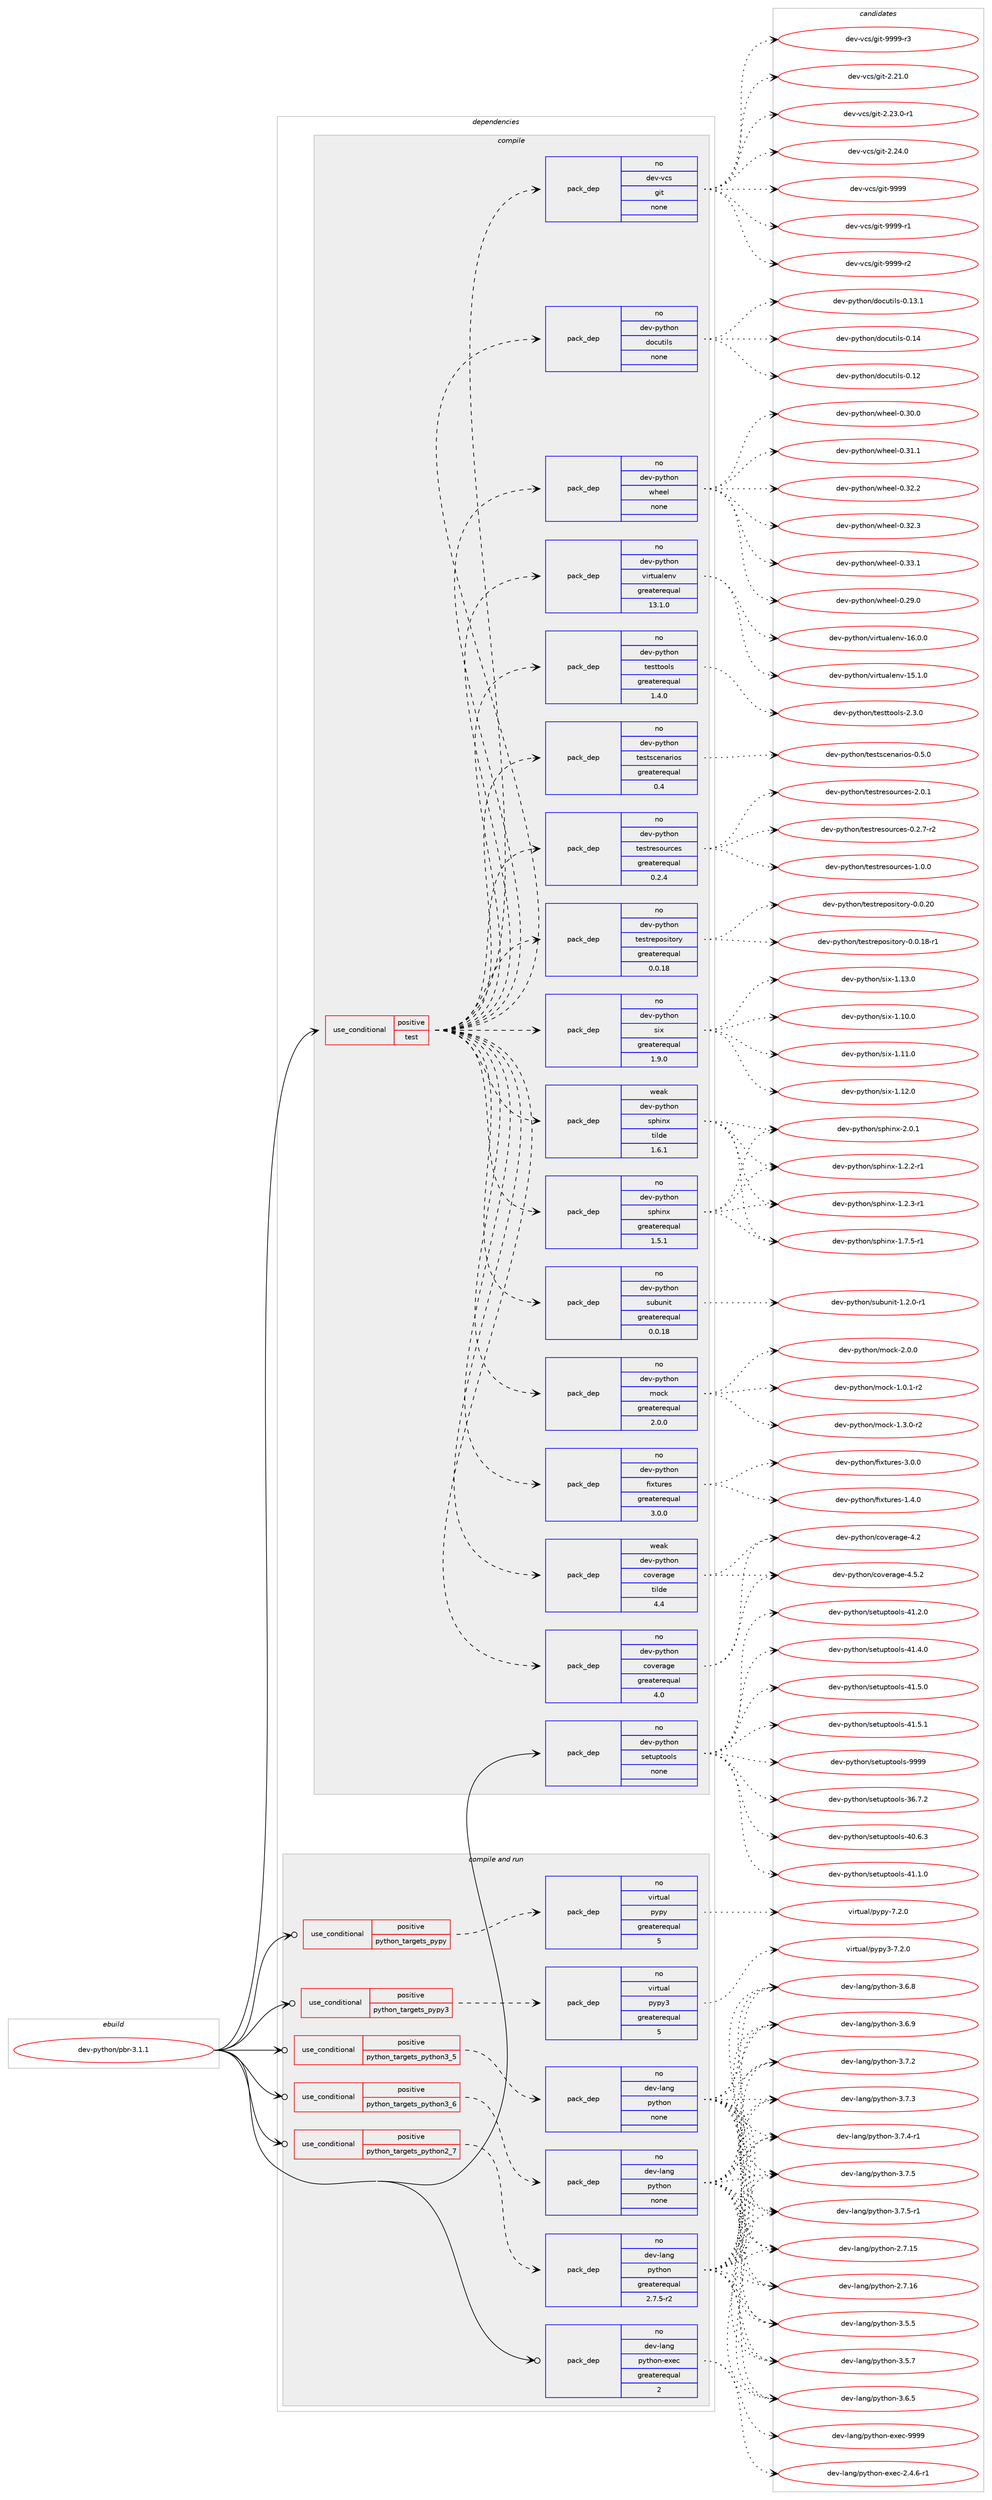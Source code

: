 digraph prolog {

# *************
# Graph options
# *************

newrank=true;
concentrate=true;
compound=true;
graph [rankdir=LR,fontname=Helvetica,fontsize=10,ranksep=1.5];#, ranksep=2.5, nodesep=0.2];
edge  [arrowhead=vee];
node  [fontname=Helvetica,fontsize=10];

# **********
# The ebuild
# **********

subgraph cluster_leftcol {
color=gray;
rank=same;
label=<<i>ebuild</i>>;
id [label="dev-python/pbr-3.1.1", color=red, width=4, href="../dev-python/pbr-3.1.1.svg"];
}

# ****************
# The dependencies
# ****************

subgraph cluster_midcol {
color=gray;
label=<<i>dependencies</i>>;
subgraph cluster_compile {
fillcolor="#eeeeee";
style=filled;
label=<<i>compile</i>>;
subgraph cond144262 {
dependency621219 [label=<<TABLE BORDER="0" CELLBORDER="1" CELLSPACING="0" CELLPADDING="4"><TR><TD ROWSPAN="3" CELLPADDING="10">use_conditional</TD></TR><TR><TD>positive</TD></TR><TR><TD>test</TD></TR></TABLE>>, shape=none, color=red];
subgraph pack465117 {
dependency621220 [label=<<TABLE BORDER="0" CELLBORDER="1" CELLSPACING="0" CELLPADDING="4" WIDTH="220"><TR><TD ROWSPAN="6" CELLPADDING="30">pack_dep</TD></TR><TR><TD WIDTH="110">no</TD></TR><TR><TD>dev-python</TD></TR><TR><TD>coverage</TD></TR><TR><TD>greaterequal</TD></TR><TR><TD>4.0</TD></TR></TABLE>>, shape=none, color=blue];
}
dependency621219:e -> dependency621220:w [weight=20,style="dashed",arrowhead="vee"];
subgraph pack465118 {
dependency621221 [label=<<TABLE BORDER="0" CELLBORDER="1" CELLSPACING="0" CELLPADDING="4" WIDTH="220"><TR><TD ROWSPAN="6" CELLPADDING="30">pack_dep</TD></TR><TR><TD WIDTH="110">weak</TD></TR><TR><TD>dev-python</TD></TR><TR><TD>coverage</TD></TR><TR><TD>tilde</TD></TR><TR><TD>4.4</TD></TR></TABLE>>, shape=none, color=blue];
}
dependency621219:e -> dependency621221:w [weight=20,style="dashed",arrowhead="vee"];
subgraph pack465119 {
dependency621222 [label=<<TABLE BORDER="0" CELLBORDER="1" CELLSPACING="0" CELLPADDING="4" WIDTH="220"><TR><TD ROWSPAN="6" CELLPADDING="30">pack_dep</TD></TR><TR><TD WIDTH="110">no</TD></TR><TR><TD>dev-python</TD></TR><TR><TD>fixtures</TD></TR><TR><TD>greaterequal</TD></TR><TR><TD>3.0.0</TD></TR></TABLE>>, shape=none, color=blue];
}
dependency621219:e -> dependency621222:w [weight=20,style="dashed",arrowhead="vee"];
subgraph pack465120 {
dependency621223 [label=<<TABLE BORDER="0" CELLBORDER="1" CELLSPACING="0" CELLPADDING="4" WIDTH="220"><TR><TD ROWSPAN="6" CELLPADDING="30">pack_dep</TD></TR><TR><TD WIDTH="110">no</TD></TR><TR><TD>dev-python</TD></TR><TR><TD>mock</TD></TR><TR><TD>greaterequal</TD></TR><TR><TD>2.0.0</TD></TR></TABLE>>, shape=none, color=blue];
}
dependency621219:e -> dependency621223:w [weight=20,style="dashed",arrowhead="vee"];
subgraph pack465121 {
dependency621224 [label=<<TABLE BORDER="0" CELLBORDER="1" CELLSPACING="0" CELLPADDING="4" WIDTH="220"><TR><TD ROWSPAN="6" CELLPADDING="30">pack_dep</TD></TR><TR><TD WIDTH="110">no</TD></TR><TR><TD>dev-python</TD></TR><TR><TD>subunit</TD></TR><TR><TD>greaterequal</TD></TR><TR><TD>0.0.18</TD></TR></TABLE>>, shape=none, color=blue];
}
dependency621219:e -> dependency621224:w [weight=20,style="dashed",arrowhead="vee"];
subgraph pack465122 {
dependency621225 [label=<<TABLE BORDER="0" CELLBORDER="1" CELLSPACING="0" CELLPADDING="4" WIDTH="220"><TR><TD ROWSPAN="6" CELLPADDING="30">pack_dep</TD></TR><TR><TD WIDTH="110">no</TD></TR><TR><TD>dev-python</TD></TR><TR><TD>sphinx</TD></TR><TR><TD>greaterequal</TD></TR><TR><TD>1.5.1</TD></TR></TABLE>>, shape=none, color=blue];
}
dependency621219:e -> dependency621225:w [weight=20,style="dashed",arrowhead="vee"];
subgraph pack465123 {
dependency621226 [label=<<TABLE BORDER="0" CELLBORDER="1" CELLSPACING="0" CELLPADDING="4" WIDTH="220"><TR><TD ROWSPAN="6" CELLPADDING="30">pack_dep</TD></TR><TR><TD WIDTH="110">weak</TD></TR><TR><TD>dev-python</TD></TR><TR><TD>sphinx</TD></TR><TR><TD>tilde</TD></TR><TR><TD>1.6.1</TD></TR></TABLE>>, shape=none, color=blue];
}
dependency621219:e -> dependency621226:w [weight=20,style="dashed",arrowhead="vee"];
subgraph pack465124 {
dependency621227 [label=<<TABLE BORDER="0" CELLBORDER="1" CELLSPACING="0" CELLPADDING="4" WIDTH="220"><TR><TD ROWSPAN="6" CELLPADDING="30">pack_dep</TD></TR><TR><TD WIDTH="110">no</TD></TR><TR><TD>dev-python</TD></TR><TR><TD>six</TD></TR><TR><TD>greaterequal</TD></TR><TR><TD>1.9.0</TD></TR></TABLE>>, shape=none, color=blue];
}
dependency621219:e -> dependency621227:w [weight=20,style="dashed",arrowhead="vee"];
subgraph pack465125 {
dependency621228 [label=<<TABLE BORDER="0" CELLBORDER="1" CELLSPACING="0" CELLPADDING="4" WIDTH="220"><TR><TD ROWSPAN="6" CELLPADDING="30">pack_dep</TD></TR><TR><TD WIDTH="110">no</TD></TR><TR><TD>dev-python</TD></TR><TR><TD>testrepository</TD></TR><TR><TD>greaterequal</TD></TR><TR><TD>0.0.18</TD></TR></TABLE>>, shape=none, color=blue];
}
dependency621219:e -> dependency621228:w [weight=20,style="dashed",arrowhead="vee"];
subgraph pack465126 {
dependency621229 [label=<<TABLE BORDER="0" CELLBORDER="1" CELLSPACING="0" CELLPADDING="4" WIDTH="220"><TR><TD ROWSPAN="6" CELLPADDING="30">pack_dep</TD></TR><TR><TD WIDTH="110">no</TD></TR><TR><TD>dev-python</TD></TR><TR><TD>testresources</TD></TR><TR><TD>greaterequal</TD></TR><TR><TD>0.2.4</TD></TR></TABLE>>, shape=none, color=blue];
}
dependency621219:e -> dependency621229:w [weight=20,style="dashed",arrowhead="vee"];
subgraph pack465127 {
dependency621230 [label=<<TABLE BORDER="0" CELLBORDER="1" CELLSPACING="0" CELLPADDING="4" WIDTH="220"><TR><TD ROWSPAN="6" CELLPADDING="30">pack_dep</TD></TR><TR><TD WIDTH="110">no</TD></TR><TR><TD>dev-python</TD></TR><TR><TD>testscenarios</TD></TR><TR><TD>greaterequal</TD></TR><TR><TD>0.4</TD></TR></TABLE>>, shape=none, color=blue];
}
dependency621219:e -> dependency621230:w [weight=20,style="dashed",arrowhead="vee"];
subgraph pack465128 {
dependency621231 [label=<<TABLE BORDER="0" CELLBORDER="1" CELLSPACING="0" CELLPADDING="4" WIDTH="220"><TR><TD ROWSPAN="6" CELLPADDING="30">pack_dep</TD></TR><TR><TD WIDTH="110">no</TD></TR><TR><TD>dev-python</TD></TR><TR><TD>testtools</TD></TR><TR><TD>greaterequal</TD></TR><TR><TD>1.4.0</TD></TR></TABLE>>, shape=none, color=blue];
}
dependency621219:e -> dependency621231:w [weight=20,style="dashed",arrowhead="vee"];
subgraph pack465129 {
dependency621232 [label=<<TABLE BORDER="0" CELLBORDER="1" CELLSPACING="0" CELLPADDING="4" WIDTH="220"><TR><TD ROWSPAN="6" CELLPADDING="30">pack_dep</TD></TR><TR><TD WIDTH="110">no</TD></TR><TR><TD>dev-python</TD></TR><TR><TD>virtualenv</TD></TR><TR><TD>greaterequal</TD></TR><TR><TD>13.1.0</TD></TR></TABLE>>, shape=none, color=blue];
}
dependency621219:e -> dependency621232:w [weight=20,style="dashed",arrowhead="vee"];
subgraph pack465130 {
dependency621233 [label=<<TABLE BORDER="0" CELLBORDER="1" CELLSPACING="0" CELLPADDING="4" WIDTH="220"><TR><TD ROWSPAN="6" CELLPADDING="30">pack_dep</TD></TR><TR><TD WIDTH="110">no</TD></TR><TR><TD>dev-python</TD></TR><TR><TD>wheel</TD></TR><TR><TD>none</TD></TR><TR><TD></TD></TR></TABLE>>, shape=none, color=blue];
}
dependency621219:e -> dependency621233:w [weight=20,style="dashed",arrowhead="vee"];
subgraph pack465131 {
dependency621234 [label=<<TABLE BORDER="0" CELLBORDER="1" CELLSPACING="0" CELLPADDING="4" WIDTH="220"><TR><TD ROWSPAN="6" CELLPADDING="30">pack_dep</TD></TR><TR><TD WIDTH="110">no</TD></TR><TR><TD>dev-python</TD></TR><TR><TD>docutils</TD></TR><TR><TD>none</TD></TR><TR><TD></TD></TR></TABLE>>, shape=none, color=blue];
}
dependency621219:e -> dependency621234:w [weight=20,style="dashed",arrowhead="vee"];
subgraph pack465132 {
dependency621235 [label=<<TABLE BORDER="0" CELLBORDER="1" CELLSPACING="0" CELLPADDING="4" WIDTH="220"><TR><TD ROWSPAN="6" CELLPADDING="30">pack_dep</TD></TR><TR><TD WIDTH="110">no</TD></TR><TR><TD>dev-vcs</TD></TR><TR><TD>git</TD></TR><TR><TD>none</TD></TR><TR><TD></TD></TR></TABLE>>, shape=none, color=blue];
}
dependency621219:e -> dependency621235:w [weight=20,style="dashed",arrowhead="vee"];
}
id:e -> dependency621219:w [weight=20,style="solid",arrowhead="vee"];
subgraph pack465133 {
dependency621236 [label=<<TABLE BORDER="0" CELLBORDER="1" CELLSPACING="0" CELLPADDING="4" WIDTH="220"><TR><TD ROWSPAN="6" CELLPADDING="30">pack_dep</TD></TR><TR><TD WIDTH="110">no</TD></TR><TR><TD>dev-python</TD></TR><TR><TD>setuptools</TD></TR><TR><TD>none</TD></TR><TR><TD></TD></TR></TABLE>>, shape=none, color=blue];
}
id:e -> dependency621236:w [weight=20,style="solid",arrowhead="vee"];
}
subgraph cluster_compileandrun {
fillcolor="#eeeeee";
style=filled;
label=<<i>compile and run</i>>;
subgraph cond144263 {
dependency621237 [label=<<TABLE BORDER="0" CELLBORDER="1" CELLSPACING="0" CELLPADDING="4"><TR><TD ROWSPAN="3" CELLPADDING="10">use_conditional</TD></TR><TR><TD>positive</TD></TR><TR><TD>python_targets_pypy</TD></TR></TABLE>>, shape=none, color=red];
subgraph pack465134 {
dependency621238 [label=<<TABLE BORDER="0" CELLBORDER="1" CELLSPACING="0" CELLPADDING="4" WIDTH="220"><TR><TD ROWSPAN="6" CELLPADDING="30">pack_dep</TD></TR><TR><TD WIDTH="110">no</TD></TR><TR><TD>virtual</TD></TR><TR><TD>pypy</TD></TR><TR><TD>greaterequal</TD></TR><TR><TD>5</TD></TR></TABLE>>, shape=none, color=blue];
}
dependency621237:e -> dependency621238:w [weight=20,style="dashed",arrowhead="vee"];
}
id:e -> dependency621237:w [weight=20,style="solid",arrowhead="odotvee"];
subgraph cond144264 {
dependency621239 [label=<<TABLE BORDER="0" CELLBORDER="1" CELLSPACING="0" CELLPADDING="4"><TR><TD ROWSPAN="3" CELLPADDING="10">use_conditional</TD></TR><TR><TD>positive</TD></TR><TR><TD>python_targets_pypy3</TD></TR></TABLE>>, shape=none, color=red];
subgraph pack465135 {
dependency621240 [label=<<TABLE BORDER="0" CELLBORDER="1" CELLSPACING="0" CELLPADDING="4" WIDTH="220"><TR><TD ROWSPAN="6" CELLPADDING="30">pack_dep</TD></TR><TR><TD WIDTH="110">no</TD></TR><TR><TD>virtual</TD></TR><TR><TD>pypy3</TD></TR><TR><TD>greaterequal</TD></TR><TR><TD>5</TD></TR></TABLE>>, shape=none, color=blue];
}
dependency621239:e -> dependency621240:w [weight=20,style="dashed",arrowhead="vee"];
}
id:e -> dependency621239:w [weight=20,style="solid",arrowhead="odotvee"];
subgraph cond144265 {
dependency621241 [label=<<TABLE BORDER="0" CELLBORDER="1" CELLSPACING="0" CELLPADDING="4"><TR><TD ROWSPAN="3" CELLPADDING="10">use_conditional</TD></TR><TR><TD>positive</TD></TR><TR><TD>python_targets_python2_7</TD></TR></TABLE>>, shape=none, color=red];
subgraph pack465136 {
dependency621242 [label=<<TABLE BORDER="0" CELLBORDER="1" CELLSPACING="0" CELLPADDING="4" WIDTH="220"><TR><TD ROWSPAN="6" CELLPADDING="30">pack_dep</TD></TR><TR><TD WIDTH="110">no</TD></TR><TR><TD>dev-lang</TD></TR><TR><TD>python</TD></TR><TR><TD>greaterequal</TD></TR><TR><TD>2.7.5-r2</TD></TR></TABLE>>, shape=none, color=blue];
}
dependency621241:e -> dependency621242:w [weight=20,style="dashed",arrowhead="vee"];
}
id:e -> dependency621241:w [weight=20,style="solid",arrowhead="odotvee"];
subgraph cond144266 {
dependency621243 [label=<<TABLE BORDER="0" CELLBORDER="1" CELLSPACING="0" CELLPADDING="4"><TR><TD ROWSPAN="3" CELLPADDING="10">use_conditional</TD></TR><TR><TD>positive</TD></TR><TR><TD>python_targets_python3_5</TD></TR></TABLE>>, shape=none, color=red];
subgraph pack465137 {
dependency621244 [label=<<TABLE BORDER="0" CELLBORDER="1" CELLSPACING="0" CELLPADDING="4" WIDTH="220"><TR><TD ROWSPAN="6" CELLPADDING="30">pack_dep</TD></TR><TR><TD WIDTH="110">no</TD></TR><TR><TD>dev-lang</TD></TR><TR><TD>python</TD></TR><TR><TD>none</TD></TR><TR><TD></TD></TR></TABLE>>, shape=none, color=blue];
}
dependency621243:e -> dependency621244:w [weight=20,style="dashed",arrowhead="vee"];
}
id:e -> dependency621243:w [weight=20,style="solid",arrowhead="odotvee"];
subgraph cond144267 {
dependency621245 [label=<<TABLE BORDER="0" CELLBORDER="1" CELLSPACING="0" CELLPADDING="4"><TR><TD ROWSPAN="3" CELLPADDING="10">use_conditional</TD></TR><TR><TD>positive</TD></TR><TR><TD>python_targets_python3_6</TD></TR></TABLE>>, shape=none, color=red];
subgraph pack465138 {
dependency621246 [label=<<TABLE BORDER="0" CELLBORDER="1" CELLSPACING="0" CELLPADDING="4" WIDTH="220"><TR><TD ROWSPAN="6" CELLPADDING="30">pack_dep</TD></TR><TR><TD WIDTH="110">no</TD></TR><TR><TD>dev-lang</TD></TR><TR><TD>python</TD></TR><TR><TD>none</TD></TR><TR><TD></TD></TR></TABLE>>, shape=none, color=blue];
}
dependency621245:e -> dependency621246:w [weight=20,style="dashed",arrowhead="vee"];
}
id:e -> dependency621245:w [weight=20,style="solid",arrowhead="odotvee"];
subgraph pack465139 {
dependency621247 [label=<<TABLE BORDER="0" CELLBORDER="1" CELLSPACING="0" CELLPADDING="4" WIDTH="220"><TR><TD ROWSPAN="6" CELLPADDING="30">pack_dep</TD></TR><TR><TD WIDTH="110">no</TD></TR><TR><TD>dev-lang</TD></TR><TR><TD>python-exec</TD></TR><TR><TD>greaterequal</TD></TR><TR><TD>2</TD></TR></TABLE>>, shape=none, color=blue];
}
id:e -> dependency621247:w [weight=20,style="solid",arrowhead="odotvee"];
}
subgraph cluster_run {
fillcolor="#eeeeee";
style=filled;
label=<<i>run</i>>;
}
}

# **************
# The candidates
# **************

subgraph cluster_choices {
rank=same;
color=gray;
label=<<i>candidates</i>>;

subgraph choice465117 {
color=black;
nodesep=1;
choice1001011184511212111610411111047991111181011149710310145524650 [label="dev-python/coverage-4.2", color=red, width=4,href="../dev-python/coverage-4.2.svg"];
choice10010111845112121116104111110479911111810111497103101455246534650 [label="dev-python/coverage-4.5.2", color=red, width=4,href="../dev-python/coverage-4.5.2.svg"];
dependency621220:e -> choice1001011184511212111610411111047991111181011149710310145524650:w [style=dotted,weight="100"];
dependency621220:e -> choice10010111845112121116104111110479911111810111497103101455246534650:w [style=dotted,weight="100"];
}
subgraph choice465118 {
color=black;
nodesep=1;
choice1001011184511212111610411111047991111181011149710310145524650 [label="dev-python/coverage-4.2", color=red, width=4,href="../dev-python/coverage-4.2.svg"];
choice10010111845112121116104111110479911111810111497103101455246534650 [label="dev-python/coverage-4.5.2", color=red, width=4,href="../dev-python/coverage-4.5.2.svg"];
dependency621221:e -> choice1001011184511212111610411111047991111181011149710310145524650:w [style=dotted,weight="100"];
dependency621221:e -> choice10010111845112121116104111110479911111810111497103101455246534650:w [style=dotted,weight="100"];
}
subgraph choice465119 {
color=black;
nodesep=1;
choice1001011184511212111610411111047102105120116117114101115454946524648 [label="dev-python/fixtures-1.4.0", color=red, width=4,href="../dev-python/fixtures-1.4.0.svg"];
choice1001011184511212111610411111047102105120116117114101115455146484648 [label="dev-python/fixtures-3.0.0", color=red, width=4,href="../dev-python/fixtures-3.0.0.svg"];
dependency621222:e -> choice1001011184511212111610411111047102105120116117114101115454946524648:w [style=dotted,weight="100"];
dependency621222:e -> choice1001011184511212111610411111047102105120116117114101115455146484648:w [style=dotted,weight="100"];
}
subgraph choice465120 {
color=black;
nodesep=1;
choice1001011184511212111610411111047109111991074549464846494511450 [label="dev-python/mock-1.0.1-r2", color=red, width=4,href="../dev-python/mock-1.0.1-r2.svg"];
choice1001011184511212111610411111047109111991074549465146484511450 [label="dev-python/mock-1.3.0-r2", color=red, width=4,href="../dev-python/mock-1.3.0-r2.svg"];
choice100101118451121211161041111104710911199107455046484648 [label="dev-python/mock-2.0.0", color=red, width=4,href="../dev-python/mock-2.0.0.svg"];
dependency621223:e -> choice1001011184511212111610411111047109111991074549464846494511450:w [style=dotted,weight="100"];
dependency621223:e -> choice1001011184511212111610411111047109111991074549465146484511450:w [style=dotted,weight="100"];
dependency621223:e -> choice100101118451121211161041111104710911199107455046484648:w [style=dotted,weight="100"];
}
subgraph choice465121 {
color=black;
nodesep=1;
choice1001011184511212111610411111047115117981171101051164549465046484511449 [label="dev-python/subunit-1.2.0-r1", color=red, width=4,href="../dev-python/subunit-1.2.0-r1.svg"];
dependency621224:e -> choice1001011184511212111610411111047115117981171101051164549465046484511449:w [style=dotted,weight="100"];
}
subgraph choice465122 {
color=black;
nodesep=1;
choice10010111845112121116104111110471151121041051101204549465046504511449 [label="dev-python/sphinx-1.2.2-r1", color=red, width=4,href="../dev-python/sphinx-1.2.2-r1.svg"];
choice10010111845112121116104111110471151121041051101204549465046514511449 [label="dev-python/sphinx-1.2.3-r1", color=red, width=4,href="../dev-python/sphinx-1.2.3-r1.svg"];
choice10010111845112121116104111110471151121041051101204549465546534511449 [label="dev-python/sphinx-1.7.5-r1", color=red, width=4,href="../dev-python/sphinx-1.7.5-r1.svg"];
choice1001011184511212111610411111047115112104105110120455046484649 [label="dev-python/sphinx-2.0.1", color=red, width=4,href="../dev-python/sphinx-2.0.1.svg"];
dependency621225:e -> choice10010111845112121116104111110471151121041051101204549465046504511449:w [style=dotted,weight="100"];
dependency621225:e -> choice10010111845112121116104111110471151121041051101204549465046514511449:w [style=dotted,weight="100"];
dependency621225:e -> choice10010111845112121116104111110471151121041051101204549465546534511449:w [style=dotted,weight="100"];
dependency621225:e -> choice1001011184511212111610411111047115112104105110120455046484649:w [style=dotted,weight="100"];
}
subgraph choice465123 {
color=black;
nodesep=1;
choice10010111845112121116104111110471151121041051101204549465046504511449 [label="dev-python/sphinx-1.2.2-r1", color=red, width=4,href="../dev-python/sphinx-1.2.2-r1.svg"];
choice10010111845112121116104111110471151121041051101204549465046514511449 [label="dev-python/sphinx-1.2.3-r1", color=red, width=4,href="../dev-python/sphinx-1.2.3-r1.svg"];
choice10010111845112121116104111110471151121041051101204549465546534511449 [label="dev-python/sphinx-1.7.5-r1", color=red, width=4,href="../dev-python/sphinx-1.7.5-r1.svg"];
choice1001011184511212111610411111047115112104105110120455046484649 [label="dev-python/sphinx-2.0.1", color=red, width=4,href="../dev-python/sphinx-2.0.1.svg"];
dependency621226:e -> choice10010111845112121116104111110471151121041051101204549465046504511449:w [style=dotted,weight="100"];
dependency621226:e -> choice10010111845112121116104111110471151121041051101204549465046514511449:w [style=dotted,weight="100"];
dependency621226:e -> choice10010111845112121116104111110471151121041051101204549465546534511449:w [style=dotted,weight="100"];
dependency621226:e -> choice1001011184511212111610411111047115112104105110120455046484649:w [style=dotted,weight="100"];
}
subgraph choice465124 {
color=black;
nodesep=1;
choice100101118451121211161041111104711510512045494649484648 [label="dev-python/six-1.10.0", color=red, width=4,href="../dev-python/six-1.10.0.svg"];
choice100101118451121211161041111104711510512045494649494648 [label="dev-python/six-1.11.0", color=red, width=4,href="../dev-python/six-1.11.0.svg"];
choice100101118451121211161041111104711510512045494649504648 [label="dev-python/six-1.12.0", color=red, width=4,href="../dev-python/six-1.12.0.svg"];
choice100101118451121211161041111104711510512045494649514648 [label="dev-python/six-1.13.0", color=red, width=4,href="../dev-python/six-1.13.0.svg"];
dependency621227:e -> choice100101118451121211161041111104711510512045494649484648:w [style=dotted,weight="100"];
dependency621227:e -> choice100101118451121211161041111104711510512045494649494648:w [style=dotted,weight="100"];
dependency621227:e -> choice100101118451121211161041111104711510512045494649504648:w [style=dotted,weight="100"];
dependency621227:e -> choice100101118451121211161041111104711510512045494649514648:w [style=dotted,weight="100"];
}
subgraph choice465125 {
color=black;
nodesep=1;
choice1001011184511212111610411111047116101115116114101112111115105116111114121454846484649564511449 [label="dev-python/testrepository-0.0.18-r1", color=red, width=4,href="../dev-python/testrepository-0.0.18-r1.svg"];
choice100101118451121211161041111104711610111511611410111211111510511611111412145484648465048 [label="dev-python/testrepository-0.0.20", color=red, width=4,href="../dev-python/testrepository-0.0.20.svg"];
dependency621228:e -> choice1001011184511212111610411111047116101115116114101112111115105116111114121454846484649564511449:w [style=dotted,weight="100"];
dependency621228:e -> choice100101118451121211161041111104711610111511611410111211111510511611111412145484648465048:w [style=dotted,weight="100"];
}
subgraph choice465126 {
color=black;
nodesep=1;
choice1001011184511212111610411111047116101115116114101115111117114991011154548465046554511450 [label="dev-python/testresources-0.2.7-r2", color=red, width=4,href="../dev-python/testresources-0.2.7-r2.svg"];
choice100101118451121211161041111104711610111511611410111511111711499101115454946484648 [label="dev-python/testresources-1.0.0", color=red, width=4,href="../dev-python/testresources-1.0.0.svg"];
choice100101118451121211161041111104711610111511611410111511111711499101115455046484649 [label="dev-python/testresources-2.0.1", color=red, width=4,href="../dev-python/testresources-2.0.1.svg"];
dependency621229:e -> choice1001011184511212111610411111047116101115116114101115111117114991011154548465046554511450:w [style=dotted,weight="100"];
dependency621229:e -> choice100101118451121211161041111104711610111511611410111511111711499101115454946484648:w [style=dotted,weight="100"];
dependency621229:e -> choice100101118451121211161041111104711610111511611410111511111711499101115455046484649:w [style=dotted,weight="100"];
}
subgraph choice465127 {
color=black;
nodesep=1;
choice10010111845112121116104111110471161011151161159910111097114105111115454846534648 [label="dev-python/testscenarios-0.5.0", color=red, width=4,href="../dev-python/testscenarios-0.5.0.svg"];
dependency621230:e -> choice10010111845112121116104111110471161011151161159910111097114105111115454846534648:w [style=dotted,weight="100"];
}
subgraph choice465128 {
color=black;
nodesep=1;
choice1001011184511212111610411111047116101115116116111111108115455046514648 [label="dev-python/testtools-2.3.0", color=red, width=4,href="../dev-python/testtools-2.3.0.svg"];
dependency621231:e -> choice1001011184511212111610411111047116101115116116111111108115455046514648:w [style=dotted,weight="100"];
}
subgraph choice465129 {
color=black;
nodesep=1;
choice10010111845112121116104111110471181051141161179710810111011845495346494648 [label="dev-python/virtualenv-15.1.0", color=red, width=4,href="../dev-python/virtualenv-15.1.0.svg"];
choice10010111845112121116104111110471181051141161179710810111011845495446484648 [label="dev-python/virtualenv-16.0.0", color=red, width=4,href="../dev-python/virtualenv-16.0.0.svg"];
dependency621232:e -> choice10010111845112121116104111110471181051141161179710810111011845495346494648:w [style=dotted,weight="100"];
dependency621232:e -> choice10010111845112121116104111110471181051141161179710810111011845495446484648:w [style=dotted,weight="100"];
}
subgraph choice465130 {
color=black;
nodesep=1;
choice100101118451121211161041111104711910410110110845484650574648 [label="dev-python/wheel-0.29.0", color=red, width=4,href="../dev-python/wheel-0.29.0.svg"];
choice100101118451121211161041111104711910410110110845484651484648 [label="dev-python/wheel-0.30.0", color=red, width=4,href="../dev-python/wheel-0.30.0.svg"];
choice100101118451121211161041111104711910410110110845484651494649 [label="dev-python/wheel-0.31.1", color=red, width=4,href="../dev-python/wheel-0.31.1.svg"];
choice100101118451121211161041111104711910410110110845484651504650 [label="dev-python/wheel-0.32.2", color=red, width=4,href="../dev-python/wheel-0.32.2.svg"];
choice100101118451121211161041111104711910410110110845484651504651 [label="dev-python/wheel-0.32.3", color=red, width=4,href="../dev-python/wheel-0.32.3.svg"];
choice100101118451121211161041111104711910410110110845484651514649 [label="dev-python/wheel-0.33.1", color=red, width=4,href="../dev-python/wheel-0.33.1.svg"];
dependency621233:e -> choice100101118451121211161041111104711910410110110845484650574648:w [style=dotted,weight="100"];
dependency621233:e -> choice100101118451121211161041111104711910410110110845484651484648:w [style=dotted,weight="100"];
dependency621233:e -> choice100101118451121211161041111104711910410110110845484651494649:w [style=dotted,weight="100"];
dependency621233:e -> choice100101118451121211161041111104711910410110110845484651504650:w [style=dotted,weight="100"];
dependency621233:e -> choice100101118451121211161041111104711910410110110845484651504651:w [style=dotted,weight="100"];
dependency621233:e -> choice100101118451121211161041111104711910410110110845484651514649:w [style=dotted,weight="100"];
}
subgraph choice465131 {
color=black;
nodesep=1;
choice1001011184511212111610411111047100111991171161051081154548464950 [label="dev-python/docutils-0.12", color=red, width=4,href="../dev-python/docutils-0.12.svg"];
choice10010111845112121116104111110471001119911711610510811545484649514649 [label="dev-python/docutils-0.13.1", color=red, width=4,href="../dev-python/docutils-0.13.1.svg"];
choice1001011184511212111610411111047100111991171161051081154548464952 [label="dev-python/docutils-0.14", color=red, width=4,href="../dev-python/docutils-0.14.svg"];
dependency621234:e -> choice1001011184511212111610411111047100111991171161051081154548464950:w [style=dotted,weight="100"];
dependency621234:e -> choice10010111845112121116104111110471001119911711610510811545484649514649:w [style=dotted,weight="100"];
dependency621234:e -> choice1001011184511212111610411111047100111991171161051081154548464952:w [style=dotted,weight="100"];
}
subgraph choice465132 {
color=black;
nodesep=1;
choice10010111845118991154710310511645504650494648 [label="dev-vcs/git-2.21.0", color=red, width=4,href="../dev-vcs/git-2.21.0.svg"];
choice100101118451189911547103105116455046505146484511449 [label="dev-vcs/git-2.23.0-r1", color=red, width=4,href="../dev-vcs/git-2.23.0-r1.svg"];
choice10010111845118991154710310511645504650524648 [label="dev-vcs/git-2.24.0", color=red, width=4,href="../dev-vcs/git-2.24.0.svg"];
choice1001011184511899115471031051164557575757 [label="dev-vcs/git-9999", color=red, width=4,href="../dev-vcs/git-9999.svg"];
choice10010111845118991154710310511645575757574511449 [label="dev-vcs/git-9999-r1", color=red, width=4,href="../dev-vcs/git-9999-r1.svg"];
choice10010111845118991154710310511645575757574511450 [label="dev-vcs/git-9999-r2", color=red, width=4,href="../dev-vcs/git-9999-r2.svg"];
choice10010111845118991154710310511645575757574511451 [label="dev-vcs/git-9999-r3", color=red, width=4,href="../dev-vcs/git-9999-r3.svg"];
dependency621235:e -> choice10010111845118991154710310511645504650494648:w [style=dotted,weight="100"];
dependency621235:e -> choice100101118451189911547103105116455046505146484511449:w [style=dotted,weight="100"];
dependency621235:e -> choice10010111845118991154710310511645504650524648:w [style=dotted,weight="100"];
dependency621235:e -> choice1001011184511899115471031051164557575757:w [style=dotted,weight="100"];
dependency621235:e -> choice10010111845118991154710310511645575757574511449:w [style=dotted,weight="100"];
dependency621235:e -> choice10010111845118991154710310511645575757574511450:w [style=dotted,weight="100"];
dependency621235:e -> choice10010111845118991154710310511645575757574511451:w [style=dotted,weight="100"];
}
subgraph choice465133 {
color=black;
nodesep=1;
choice100101118451121211161041111104711510111611711211611111110811545515446554650 [label="dev-python/setuptools-36.7.2", color=red, width=4,href="../dev-python/setuptools-36.7.2.svg"];
choice100101118451121211161041111104711510111611711211611111110811545524846544651 [label="dev-python/setuptools-40.6.3", color=red, width=4,href="../dev-python/setuptools-40.6.3.svg"];
choice100101118451121211161041111104711510111611711211611111110811545524946494648 [label="dev-python/setuptools-41.1.0", color=red, width=4,href="../dev-python/setuptools-41.1.0.svg"];
choice100101118451121211161041111104711510111611711211611111110811545524946504648 [label="dev-python/setuptools-41.2.0", color=red, width=4,href="../dev-python/setuptools-41.2.0.svg"];
choice100101118451121211161041111104711510111611711211611111110811545524946524648 [label="dev-python/setuptools-41.4.0", color=red, width=4,href="../dev-python/setuptools-41.4.0.svg"];
choice100101118451121211161041111104711510111611711211611111110811545524946534648 [label="dev-python/setuptools-41.5.0", color=red, width=4,href="../dev-python/setuptools-41.5.0.svg"];
choice100101118451121211161041111104711510111611711211611111110811545524946534649 [label="dev-python/setuptools-41.5.1", color=red, width=4,href="../dev-python/setuptools-41.5.1.svg"];
choice10010111845112121116104111110471151011161171121161111111081154557575757 [label="dev-python/setuptools-9999", color=red, width=4,href="../dev-python/setuptools-9999.svg"];
dependency621236:e -> choice100101118451121211161041111104711510111611711211611111110811545515446554650:w [style=dotted,weight="100"];
dependency621236:e -> choice100101118451121211161041111104711510111611711211611111110811545524846544651:w [style=dotted,weight="100"];
dependency621236:e -> choice100101118451121211161041111104711510111611711211611111110811545524946494648:w [style=dotted,weight="100"];
dependency621236:e -> choice100101118451121211161041111104711510111611711211611111110811545524946504648:w [style=dotted,weight="100"];
dependency621236:e -> choice100101118451121211161041111104711510111611711211611111110811545524946524648:w [style=dotted,weight="100"];
dependency621236:e -> choice100101118451121211161041111104711510111611711211611111110811545524946534648:w [style=dotted,weight="100"];
dependency621236:e -> choice100101118451121211161041111104711510111611711211611111110811545524946534649:w [style=dotted,weight="100"];
dependency621236:e -> choice10010111845112121116104111110471151011161171121161111111081154557575757:w [style=dotted,weight="100"];
}
subgraph choice465134 {
color=black;
nodesep=1;
choice1181051141161179710847112121112121455546504648 [label="virtual/pypy-7.2.0", color=red, width=4,href="../virtual/pypy-7.2.0.svg"];
dependency621238:e -> choice1181051141161179710847112121112121455546504648:w [style=dotted,weight="100"];
}
subgraph choice465135 {
color=black;
nodesep=1;
choice118105114116117971084711212111212151455546504648 [label="virtual/pypy3-7.2.0", color=red, width=4,href="../virtual/pypy3-7.2.0.svg"];
dependency621240:e -> choice118105114116117971084711212111212151455546504648:w [style=dotted,weight="100"];
}
subgraph choice465136 {
color=black;
nodesep=1;
choice10010111845108971101034711212111610411111045504655464953 [label="dev-lang/python-2.7.15", color=red, width=4,href="../dev-lang/python-2.7.15.svg"];
choice10010111845108971101034711212111610411111045504655464954 [label="dev-lang/python-2.7.16", color=red, width=4,href="../dev-lang/python-2.7.16.svg"];
choice100101118451089711010347112121116104111110455146534653 [label="dev-lang/python-3.5.5", color=red, width=4,href="../dev-lang/python-3.5.5.svg"];
choice100101118451089711010347112121116104111110455146534655 [label="dev-lang/python-3.5.7", color=red, width=4,href="../dev-lang/python-3.5.7.svg"];
choice100101118451089711010347112121116104111110455146544653 [label="dev-lang/python-3.6.5", color=red, width=4,href="../dev-lang/python-3.6.5.svg"];
choice100101118451089711010347112121116104111110455146544656 [label="dev-lang/python-3.6.8", color=red, width=4,href="../dev-lang/python-3.6.8.svg"];
choice100101118451089711010347112121116104111110455146544657 [label="dev-lang/python-3.6.9", color=red, width=4,href="../dev-lang/python-3.6.9.svg"];
choice100101118451089711010347112121116104111110455146554650 [label="dev-lang/python-3.7.2", color=red, width=4,href="../dev-lang/python-3.7.2.svg"];
choice100101118451089711010347112121116104111110455146554651 [label="dev-lang/python-3.7.3", color=red, width=4,href="../dev-lang/python-3.7.3.svg"];
choice1001011184510897110103471121211161041111104551465546524511449 [label="dev-lang/python-3.7.4-r1", color=red, width=4,href="../dev-lang/python-3.7.4-r1.svg"];
choice100101118451089711010347112121116104111110455146554653 [label="dev-lang/python-3.7.5", color=red, width=4,href="../dev-lang/python-3.7.5.svg"];
choice1001011184510897110103471121211161041111104551465546534511449 [label="dev-lang/python-3.7.5-r1", color=red, width=4,href="../dev-lang/python-3.7.5-r1.svg"];
dependency621242:e -> choice10010111845108971101034711212111610411111045504655464953:w [style=dotted,weight="100"];
dependency621242:e -> choice10010111845108971101034711212111610411111045504655464954:w [style=dotted,weight="100"];
dependency621242:e -> choice100101118451089711010347112121116104111110455146534653:w [style=dotted,weight="100"];
dependency621242:e -> choice100101118451089711010347112121116104111110455146534655:w [style=dotted,weight="100"];
dependency621242:e -> choice100101118451089711010347112121116104111110455146544653:w [style=dotted,weight="100"];
dependency621242:e -> choice100101118451089711010347112121116104111110455146544656:w [style=dotted,weight="100"];
dependency621242:e -> choice100101118451089711010347112121116104111110455146544657:w [style=dotted,weight="100"];
dependency621242:e -> choice100101118451089711010347112121116104111110455146554650:w [style=dotted,weight="100"];
dependency621242:e -> choice100101118451089711010347112121116104111110455146554651:w [style=dotted,weight="100"];
dependency621242:e -> choice1001011184510897110103471121211161041111104551465546524511449:w [style=dotted,weight="100"];
dependency621242:e -> choice100101118451089711010347112121116104111110455146554653:w [style=dotted,weight="100"];
dependency621242:e -> choice1001011184510897110103471121211161041111104551465546534511449:w [style=dotted,weight="100"];
}
subgraph choice465137 {
color=black;
nodesep=1;
choice10010111845108971101034711212111610411111045504655464953 [label="dev-lang/python-2.7.15", color=red, width=4,href="../dev-lang/python-2.7.15.svg"];
choice10010111845108971101034711212111610411111045504655464954 [label="dev-lang/python-2.7.16", color=red, width=4,href="../dev-lang/python-2.7.16.svg"];
choice100101118451089711010347112121116104111110455146534653 [label="dev-lang/python-3.5.5", color=red, width=4,href="../dev-lang/python-3.5.5.svg"];
choice100101118451089711010347112121116104111110455146534655 [label="dev-lang/python-3.5.7", color=red, width=4,href="../dev-lang/python-3.5.7.svg"];
choice100101118451089711010347112121116104111110455146544653 [label="dev-lang/python-3.6.5", color=red, width=4,href="../dev-lang/python-3.6.5.svg"];
choice100101118451089711010347112121116104111110455146544656 [label="dev-lang/python-3.6.8", color=red, width=4,href="../dev-lang/python-3.6.8.svg"];
choice100101118451089711010347112121116104111110455146544657 [label="dev-lang/python-3.6.9", color=red, width=4,href="../dev-lang/python-3.6.9.svg"];
choice100101118451089711010347112121116104111110455146554650 [label="dev-lang/python-3.7.2", color=red, width=4,href="../dev-lang/python-3.7.2.svg"];
choice100101118451089711010347112121116104111110455146554651 [label="dev-lang/python-3.7.3", color=red, width=4,href="../dev-lang/python-3.7.3.svg"];
choice1001011184510897110103471121211161041111104551465546524511449 [label="dev-lang/python-3.7.4-r1", color=red, width=4,href="../dev-lang/python-3.7.4-r1.svg"];
choice100101118451089711010347112121116104111110455146554653 [label="dev-lang/python-3.7.5", color=red, width=4,href="../dev-lang/python-3.7.5.svg"];
choice1001011184510897110103471121211161041111104551465546534511449 [label="dev-lang/python-3.7.5-r1", color=red, width=4,href="../dev-lang/python-3.7.5-r1.svg"];
dependency621244:e -> choice10010111845108971101034711212111610411111045504655464953:w [style=dotted,weight="100"];
dependency621244:e -> choice10010111845108971101034711212111610411111045504655464954:w [style=dotted,weight="100"];
dependency621244:e -> choice100101118451089711010347112121116104111110455146534653:w [style=dotted,weight="100"];
dependency621244:e -> choice100101118451089711010347112121116104111110455146534655:w [style=dotted,weight="100"];
dependency621244:e -> choice100101118451089711010347112121116104111110455146544653:w [style=dotted,weight="100"];
dependency621244:e -> choice100101118451089711010347112121116104111110455146544656:w [style=dotted,weight="100"];
dependency621244:e -> choice100101118451089711010347112121116104111110455146544657:w [style=dotted,weight="100"];
dependency621244:e -> choice100101118451089711010347112121116104111110455146554650:w [style=dotted,weight="100"];
dependency621244:e -> choice100101118451089711010347112121116104111110455146554651:w [style=dotted,weight="100"];
dependency621244:e -> choice1001011184510897110103471121211161041111104551465546524511449:w [style=dotted,weight="100"];
dependency621244:e -> choice100101118451089711010347112121116104111110455146554653:w [style=dotted,weight="100"];
dependency621244:e -> choice1001011184510897110103471121211161041111104551465546534511449:w [style=dotted,weight="100"];
}
subgraph choice465138 {
color=black;
nodesep=1;
choice10010111845108971101034711212111610411111045504655464953 [label="dev-lang/python-2.7.15", color=red, width=4,href="../dev-lang/python-2.7.15.svg"];
choice10010111845108971101034711212111610411111045504655464954 [label="dev-lang/python-2.7.16", color=red, width=4,href="../dev-lang/python-2.7.16.svg"];
choice100101118451089711010347112121116104111110455146534653 [label="dev-lang/python-3.5.5", color=red, width=4,href="../dev-lang/python-3.5.5.svg"];
choice100101118451089711010347112121116104111110455146534655 [label="dev-lang/python-3.5.7", color=red, width=4,href="../dev-lang/python-3.5.7.svg"];
choice100101118451089711010347112121116104111110455146544653 [label="dev-lang/python-3.6.5", color=red, width=4,href="../dev-lang/python-3.6.5.svg"];
choice100101118451089711010347112121116104111110455146544656 [label="dev-lang/python-3.6.8", color=red, width=4,href="../dev-lang/python-3.6.8.svg"];
choice100101118451089711010347112121116104111110455146544657 [label="dev-lang/python-3.6.9", color=red, width=4,href="../dev-lang/python-3.6.9.svg"];
choice100101118451089711010347112121116104111110455146554650 [label="dev-lang/python-3.7.2", color=red, width=4,href="../dev-lang/python-3.7.2.svg"];
choice100101118451089711010347112121116104111110455146554651 [label="dev-lang/python-3.7.3", color=red, width=4,href="../dev-lang/python-3.7.3.svg"];
choice1001011184510897110103471121211161041111104551465546524511449 [label="dev-lang/python-3.7.4-r1", color=red, width=4,href="../dev-lang/python-3.7.4-r1.svg"];
choice100101118451089711010347112121116104111110455146554653 [label="dev-lang/python-3.7.5", color=red, width=4,href="../dev-lang/python-3.7.5.svg"];
choice1001011184510897110103471121211161041111104551465546534511449 [label="dev-lang/python-3.7.5-r1", color=red, width=4,href="../dev-lang/python-3.7.5-r1.svg"];
dependency621246:e -> choice10010111845108971101034711212111610411111045504655464953:w [style=dotted,weight="100"];
dependency621246:e -> choice10010111845108971101034711212111610411111045504655464954:w [style=dotted,weight="100"];
dependency621246:e -> choice100101118451089711010347112121116104111110455146534653:w [style=dotted,weight="100"];
dependency621246:e -> choice100101118451089711010347112121116104111110455146534655:w [style=dotted,weight="100"];
dependency621246:e -> choice100101118451089711010347112121116104111110455146544653:w [style=dotted,weight="100"];
dependency621246:e -> choice100101118451089711010347112121116104111110455146544656:w [style=dotted,weight="100"];
dependency621246:e -> choice100101118451089711010347112121116104111110455146544657:w [style=dotted,weight="100"];
dependency621246:e -> choice100101118451089711010347112121116104111110455146554650:w [style=dotted,weight="100"];
dependency621246:e -> choice100101118451089711010347112121116104111110455146554651:w [style=dotted,weight="100"];
dependency621246:e -> choice1001011184510897110103471121211161041111104551465546524511449:w [style=dotted,weight="100"];
dependency621246:e -> choice100101118451089711010347112121116104111110455146554653:w [style=dotted,weight="100"];
dependency621246:e -> choice1001011184510897110103471121211161041111104551465546534511449:w [style=dotted,weight="100"];
}
subgraph choice465139 {
color=black;
nodesep=1;
choice10010111845108971101034711212111610411111045101120101994550465246544511449 [label="dev-lang/python-exec-2.4.6-r1", color=red, width=4,href="../dev-lang/python-exec-2.4.6-r1.svg"];
choice10010111845108971101034711212111610411111045101120101994557575757 [label="dev-lang/python-exec-9999", color=red, width=4,href="../dev-lang/python-exec-9999.svg"];
dependency621247:e -> choice10010111845108971101034711212111610411111045101120101994550465246544511449:w [style=dotted,weight="100"];
dependency621247:e -> choice10010111845108971101034711212111610411111045101120101994557575757:w [style=dotted,weight="100"];
}
}

}
